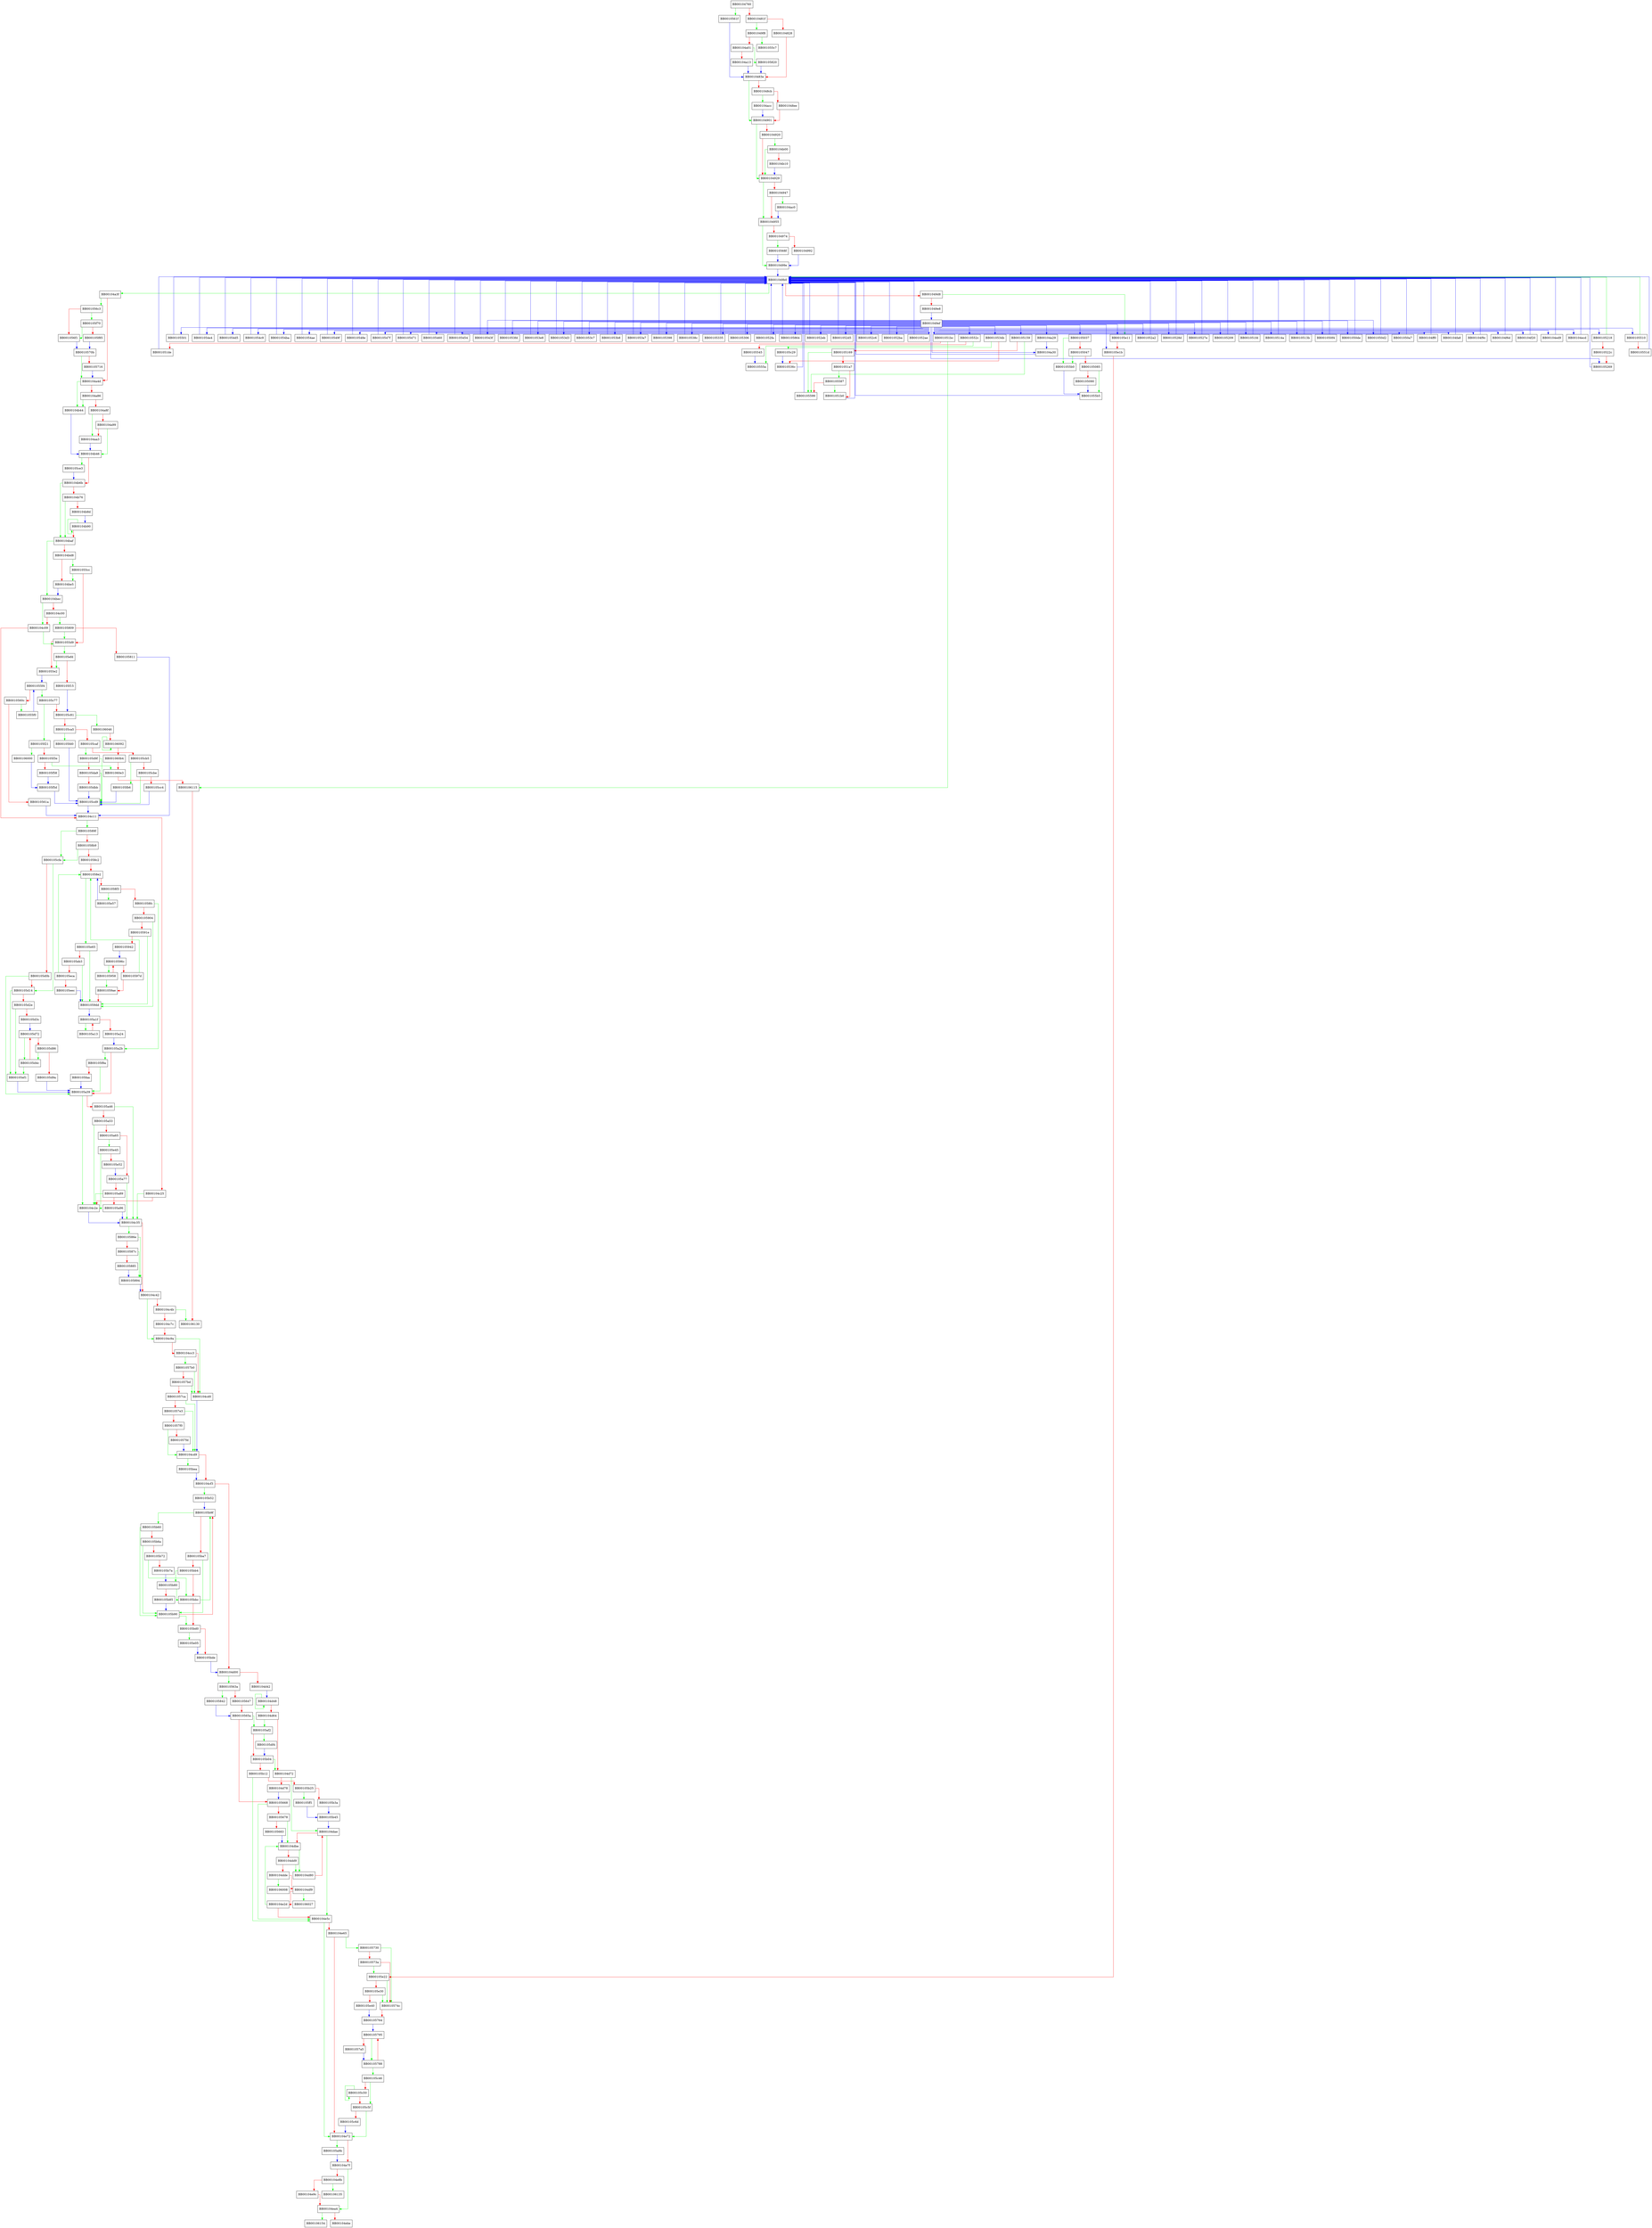 digraph FUN_00104760 {
  node [shape="box"];
  graph [splines=ortho];
  BB00104760 -> BB0010561f [color="green"];
  BB00104760 -> BB0010481f [color="red"];
  BB0010481f -> BB001049f8 [color="green"];
  BB0010481f -> BB00104828 [color="red"];
  BB00104828 -> BB0010483e [color="red"];
  BB0010483e -> BB00104901 [color="green"];
  BB0010483e -> BB001048cb [color="red"];
  BB001048cb -> BB00104acc [color="green"];
  BB001048cb -> BB001048ee [color="red"];
  BB001048ee -> BB00104901 [color="red"];
  BB00104901 -> BB00104929 [color="green"];
  BB00104901 -> BB00104920 [color="red"];
  BB00104920 -> BB00104b00 [color="green"];
  BB00104920 -> BB00104929 [color="red"];
  BB00104929 -> BB00104955 [color="green"];
  BB00104929 -> BB00104947 [color="red"];
  BB00104947 -> BB00104ac0 [color="green"];
  BB00104947 -> BB00104955 [color="red"];
  BB00104955 -> BB0010499e [color="green"];
  BB00104955 -> BB00104974 [color="red"];
  BB00104974 -> BB0010568f [color="green"];
  BB00104974 -> BB00104992 [color="red"];
  BB00104992 -> BB0010499e [color="blue"];
  BB0010499e -> BB001049b0 [color="blue"];
  BB001049b0 -> BB00104a3f [color="green"];
  BB001049b0 -> BB001049d8 [color="red"];
  BB001049d8 -> BB00105e11 [color="green"];
  BB001049d8 -> BB001049e8 [color="red"];
  BB001049e8 -> BB001049ef [color="blue"];
  BB001049ef -> BB0010552c [color="blue"];
  BB001049ef -> BB00105e1b [color="blue"];
  BB001049ef -> BB00105e11 [color="blue"];
  BB001049ef -> BB00105510 [color="blue"];
  BB001049ef -> BB00105501 [color="blue"];
  BB001049ef -> BB001054e4 [color="blue"];
  BB001049ef -> BB001054d5 [color="blue"];
  BB001049ef -> BB001054c9 [color="blue"];
  BB001049ef -> BB001054ba [color="blue"];
  BB001049ef -> BB001054ae [color="blue"];
  BB001049ef -> BB0010549f [color="blue"];
  BB001049ef -> BB0010548e [color="blue"];
  BB001049ef -> BB0010547f [color="blue"];
  BB001049ef -> BB00105471 [color="blue"];
  BB001049ef -> BB00105460 [color="blue"];
  BB001049ef -> BB00105454 [color="blue"];
  BB001049ef -> BB0010543f [color="blue"];
  BB001049ef -> BB001053fd [color="blue"];
  BB001049ef -> BB001053e8 [color="blue"];
  BB001049ef -> BB001053d3 [color="blue"];
  BB001049ef -> BB001053c7 [color="blue"];
  BB001049ef -> BB001053b8 [color="blue"];
  BB001049ef -> BB001053a7 [color="blue"];
  BB001049ef -> BB00105398 [color="blue"];
  BB001049ef -> BB0010538c [color="blue"];
  BB001049ef -> BB0010534b [color="blue"];
  BB001049ef -> BB00105335 [color="blue"];
  BB001049ef -> BB00105306 [color="blue"];
  BB001049ef -> BB001052fa [color="blue"];
  BB001049ef -> BB00105864 [color="blue"];
  BB001049ef -> BB00104a30 [color="blue"];
  BB001049ef -> BB001052eb [color="blue"];
  BB001049ef -> BB00104a29 [color="blue"];
  BB001049ef -> BB001052d5 [color="blue"];
  BB001049ef -> BB001052c6 [color="blue"];
  BB001049ef -> BB001052ba [color="blue"];
  BB001049ef -> BB001052ae [color="blue"];
  BB001049ef -> BB001052a2 [color="blue"];
  BB001049ef -> BB0010528d [color="blue"];
  BB001049ef -> BB0010527e [color="blue"];
  BB001049ef -> BB00105269 [color="blue"];
  BB001049ef -> BB00105218 [color="blue"];
  BB001049ef -> BB00105209 [color="blue"];
  BB001049ef -> BB001051fd [color="blue"];
  BB001049ef -> BB001051bc [color="blue"];
  BB001049ef -> BB00105159 [color="blue"];
  BB001049ef -> BB0010514a [color="blue"];
  BB001049ef -> BB0010513b [color="blue"];
  BB001049ef -> BB001050f4 [color="blue"];
  BB001049ef -> BB001050de [color="blue"];
  BB001049ef -> BB001050d2 [color="blue"];
  BB001049ef -> BB001050a7 [color="blue"];
  BB001049ef -> BB00105037 [color="blue"];
  BB001049ef -> BB00104ff0 [color="blue"];
  BB001049ef -> BB00104fa8 [color="blue"];
  BB001049ef -> BB00104f9c [color="blue"];
  BB001049ef -> BB00104f6d [color="blue"];
  BB001049ef -> BB00104f20 [color="blue"];
  BB001049ef -> BB00104ed9 [color="blue"];
  BB001049ef -> BB00104ecd [color="blue"];
  BB001049f8 -> BB001055c7 [color="green"];
  BB001049f8 -> BB00104a01 [color="red"];
  BB00104a01 -> BB00105820 [color="green"];
  BB00104a01 -> BB00104a13 [color="red"];
  BB00104a13 -> BB0010483e [color="blue"];
  BB00104a29 -> BB00104a30 [color="blue"];
  BB00104a30 -> BB001049b0 [color="blue"];
  BB00104a3f -> BB001056c3 [color="green"];
  BB00104a3f -> BB00104a4d [color="red"];
  BB00104a4d -> BB00104b44 [color="green"];
  BB00104a4d -> BB00104a86 [color="red"];
  BB00104a86 -> BB00104b44 [color="green"];
  BB00104a86 -> BB00104a8f [color="red"];
  BB00104a8f -> BB00104aa3 [color="green"];
  BB00104a8f -> BB00104a99 [color="red"];
  BB00104a99 -> BB00104b46 [color="green"];
  BB00104a99 -> BB00104aa3 [color="red"];
  BB00104aa3 -> BB00104b46 [color="blue"];
  BB00104ac0 -> BB00104955 [color="blue"];
  BB00104acc -> BB00104901 [color="blue"];
  BB00104b00 -> BB00104929 [color="green"];
  BB00104b00 -> BB00104b10 [color="red"];
  BB00104b10 -> BB00104929 [color="blue"];
  BB00104b44 -> BB00104b46 [color="blue"];
  BB00104b46 -> BB00105ce3 [color="green"];
  BB00104b46 -> BB00104b6b [color="red"];
  BB00104b6b -> BB00104baf [color="green"];
  BB00104b6b -> BB00104b76 [color="red"];
  BB00104b76 -> BB00104baf [color="green"];
  BB00104b76 -> BB00104b8d [color="red"];
  BB00104b8d -> BB00104b90 [color="blue"];
  BB00104b90 -> BB00104b90 [color="green"];
  BB00104b90 -> BB00104baf [color="red"];
  BB00104baf -> BB00104bec [color="green"];
  BB00104baf -> BB00104bd8 [color="red"];
  BB00104bd8 -> BB001055cc [color="green"];
  BB00104bd8 -> BB00104be5 [color="red"];
  BB00104be5 -> BB00104bec [color="blue"];
  BB00104bec -> BB00104c09 [color="green"];
  BB00104bec -> BB00104c00 [color="red"];
  BB00104c00 -> BB00105809 [color="green"];
  BB00104c00 -> BB00104c09 [color="red"];
  BB00104c09 -> BB001055d9 [color="green"];
  BB00104c09 -> BB00104c11 [color="red"];
  BB00104c11 -> BB0010589f [color="green"];
  BB00104c11 -> BB00104c25 [color="red"];
  BB00104c25 -> BB00104c35 [color="green"];
  BB00104c25 -> BB00104c2e [color="red"];
  BB00104c2e -> BB00104c35 [color="blue"];
  BB00104c35 -> BB0010586e [color="green"];
  BB00104c35 -> BB00104c42 [color="red"];
  BB00104c42 -> BB00104c9a [color="green"];
  BB00104c42 -> BB00104c4b [color="red"];
  BB00104c4b -> BB00106130 [color="green"];
  BB00104c4b -> BB00104c7c [color="red"];
  BB00104c7c -> BB00104c9a [color="red"];
  BB00104c9a -> BB00104cd0 [color="green"];
  BB00104c9a -> BB00104cc3 [color="red"];
  BB00104cc3 -> BB001057b0 [color="green"];
  BB00104cc3 -> BB00104cd0 [color="red"];
  BB00104cd0 -> BB00104cd9 [color="blue"];
  BB00104cd9 -> BB00105bea [color="green"];
  BB00104cd9 -> BB00104cf3 [color="red"];
  BB00104cf3 -> BB00105b52 [color="green"];
  BB00104cf3 -> BB00104d00 [color="red"];
  BB00104d00 -> BB0010563a [color="green"];
  BB00104d00 -> BB00104d42 [color="red"];
  BB00104d42 -> BB00104d48 [color="blue"];
  BB00104d48 -> BB00104d48 [color="green"];
  BB00104d48 -> BB00104d64 [color="red"];
  BB00104d64 -> BB00105af2 [color="green"];
  BB00104d64 -> BB00104d72 [color="red"];
  BB00104d72 -> BB00104dae [color="green"];
  BB00104d72 -> BB00104d78 [color="red"];
  BB00104d78 -> BB00105668 [color="blue"];
  BB00104d80 -> BB00104dae [color="red"];
  BB00104dae -> BB00104e5c [color="green"];
  BB00104dae -> BB00104dbe [color="red"];
  BB00104dbe -> BB00104d80 [color="green"];
  BB00104dbe -> BB00104dd9 [color="red"];
  BB00104dd9 -> BB00104d80 [color="green"];
  BB00104dd9 -> BB00104dde [color="red"];
  BB00104dde -> BB00106008 [color="green"];
  BB00104dde -> BB00104df9 [color="red"];
  BB00104df9 -> BB00106027 [color="green"];
  BB00104df9 -> BB00104e2d [color="red"];
  BB00104e2d -> BB00104dbe [color="green"];
  BB00104e2d -> BB00104e5c [color="red"];
  BB00104e5c -> BB00104e72 [color="green"];
  BB00104e5c -> BB00104e65 [color="red"];
  BB00104e65 -> BB00105730 [color="green"];
  BB00104e65 -> BB00104e72 [color="red"];
  BB00104e72 -> BB00105a9b [color="green"];
  BB00104e72 -> BB00104e7f [color="red"];
  BB00104e7f -> BB00104ea4 [color="green"];
  BB00104e7f -> BB00104e8b [color="red"];
  BB00104e8b -> BB00106135 [color="green"];
  BB00104e8b -> BB00104e9c [color="red"];
  BB00104e9c -> BB00104ea4 [color="red"];
  BB00104ea4 -> BB00106154 [color="green"];
  BB00104ea4 -> BB00104ebe [color="red"];
  BB00104ecd -> BB001049b0 [color="blue"];
  BB00104ed9 -> BB001049b0 [color="blue"];
  BB00104f20 -> BB001049b0 [color="blue"];
  BB00104f6d -> BB001049b0 [color="blue"];
  BB00104f9c -> BB001049b0 [color="blue"];
  BB00104fa8 -> BB001049b0 [color="blue"];
  BB00104ff0 -> BB001049b0 [color="blue"];
  BB00105037 -> BB001055b0 [color="green"];
  BB00105037 -> BB00105047 [color="red"];
  BB00105047 -> BB001055b0 [color="green"];
  BB00105047 -> BB00105085 [color="red"];
  BB00105085 -> BB001055b5 [color="green"];
  BB00105085 -> BB00105090 [color="red"];
  BB00105090 -> BB001055b5 [color="blue"];
  BB001050a7 -> BB001049b0 [color="blue"];
  BB001050d2 -> BB001049b0 [color="blue"];
  BB001050de -> BB001049b0 [color="blue"];
  BB001050f4 -> BB001049b0 [color="blue"];
  BB0010513b -> BB001049b0 [color="blue"];
  BB0010514a -> BB001049b0 [color="blue"];
  BB00105159 -> BB00105599 [color="green"];
  BB00105159 -> BB00105169 [color="red"];
  BB00105169 -> BB00105599 [color="green"];
  BB00105169 -> BB001051a7 [color="red"];
  BB001051a7 -> BB00105587 [color="green"];
  BB001051a7 -> BB001051b0 [color="red"];
  BB001051b0 -> BB001049b0 [color="blue"];
  BB001051bc -> BB00106115 [color="green"];
  BB001051bc -> BB001051de [color="red"];
  BB001051de -> BB001049b0 [color="blue"];
  BB001051fd -> BB001049b0 [color="blue"];
  BB00105209 -> BB001049b0 [color="blue"];
  BB00105218 -> BB001049b0 [color="green"];
  BB00105218 -> BB0010522c [color="red"];
  BB0010522c -> BB00105269 [color="red"];
  BB00105269 -> BB001049b0 [color="blue"];
  BB0010527e -> BB001049b0 [color="blue"];
  BB0010528d -> BB001049b0 [color="blue"];
  BB001052a2 -> BB001049b0 [color="blue"];
  BB001052ae -> BB001049b0 [color="blue"];
  BB001052ba -> BB001049b0 [color="blue"];
  BB001052c6 -> BB001049b0 [color="blue"];
  BB001052d5 -> BB001049b0 [color="blue"];
  BB001052eb -> BB001049b0 [color="blue"];
  BB001052fa -> BB001049b0 [color="blue"];
  BB00105306 -> BB001049b0 [color="blue"];
  BB00105335 -> BB001049b0 [color="blue"];
  BB0010534b -> BB00105c29 [color="green"];
  BB0010534b -> BB0010536c [color="red"];
  BB0010536c -> BB001049b0 [color="blue"];
  BB0010538c -> BB001049b0 [color="blue"];
  BB00105398 -> BB001049b0 [color="blue"];
  BB001053a7 -> BB001049b0 [color="blue"];
  BB001053b8 -> BB001049b0 [color="blue"];
  BB001053c7 -> BB001049b0 [color="blue"];
  BB001053d3 -> BB001049b0 [color="blue"];
  BB001053e8 -> BB001049b0 [color="blue"];
  BB001053fd -> BB001049b0 [color="blue"];
  BB0010543f -> BB001049b0 [color="blue"];
  BB00105454 -> BB001049b0 [color="blue"];
  BB00105460 -> BB001049b0 [color="blue"];
  BB00105471 -> BB001049b0 [color="blue"];
  BB0010547f -> BB001049b0 [color="blue"];
  BB0010548e -> BB001049b0 [color="blue"];
  BB0010549f -> BB001049b0 [color="blue"];
  BB001054ae -> BB001049b0 [color="blue"];
  BB001054ba -> BB001049b0 [color="blue"];
  BB001054c9 -> BB001049b0 [color="blue"];
  BB001054d5 -> BB001049b0 [color="blue"];
  BB001054e4 -> BB001049b0 [color="blue"];
  BB00105501 -> BB001049b0 [color="blue"];
  BB00105510 -> BB001049b0 [color="green"];
  BB00105510 -> BB0010551d [color="red"];
  BB0010551d -> BB001049b0 [color="blue"];
  BB0010552c -> BB0010555a [color="green"];
  BB0010552c -> BB00105545 [color="red"];
  BB00105545 -> BB0010555a [color="blue"];
  BB00105587 -> BB001051b0 [color="green"];
  BB00105587 -> BB00105599 [color="red"];
  BB00105599 -> BB001049b0 [color="blue"];
  BB001055b0 -> BB001055b5 [color="blue"];
  BB001055b5 -> BB001049b0 [color="blue"];
  BB001055cc -> BB00104be5 [color="green"];
  BB001055cc -> BB001055d9 [color="red"];
  BB001055d9 -> BB00105efd [color="green"];
  BB001055d9 -> BB001055e2 [color="red"];
  BB001055e2 -> BB001055f4 [color="blue"];
  BB001055f0 -> BB001055f4 [color="blue"];
  BB001055f4 -> BB00105c77 [color="green"];
  BB001055f4 -> BB0010560c [color="red"];
  BB0010560c -> BB001055f0 [color="green"];
  BB0010560c -> BB0010561a [color="red"];
  BB0010561a -> BB00104c11 [color="blue"];
  BB0010561f -> BB0010483e [color="blue"];
  BB0010563a -> BB00105842 [color="green"];
  BB0010563a -> BB00105647 [color="red"];
  BB00105647 -> BB0010565a [color="red"];
  BB0010565a -> BB00105af2 [color="green"];
  BB0010565a -> BB00105668 [color="red"];
  BB00105668 -> BB00104e5c [color="green"];
  BB00105668 -> BB00105678 [color="red"];
  BB00105678 -> BB00104dbe [color="green"];
  BB00105678 -> BB00105683 [color="red"];
  BB00105683 -> BB00104dbe [color="blue"];
  BB0010568f -> BB0010499e [color="blue"];
  BB001056c3 -> BB00105f70 [color="green"];
  BB001056c3 -> BB001056f1 [color="red"];
  BB001056f1 -> BB0010570b [color="blue"];
  BB0010570b -> BB00104a4d [color="green"];
  BB0010570b -> BB00105716 [color="red"];
  BB00105716 -> BB00104a4d [color="blue"];
  BB00105730 -> BB0010574c [color="green"];
  BB00105730 -> BB0010573a [color="red"];
  BB0010573a -> BB00105e22 [color="green"];
  BB0010573a -> BB0010574c [color="red"];
  BB0010574c -> BB00105764 [color="red"];
  BB00105764 -> BB00105795 [color="blue"];
  BB00105788 -> BB00105c46 [color="green"];
  BB00105788 -> BB00105795 [color="red"];
  BB00105795 -> BB00105788 [color="green"];
  BB00105795 -> BB001057a5 [color="red"];
  BB001057a5 -> BB00105788 [color="blue"];
  BB001057b0 -> BB00104cd0 [color="green"];
  BB001057b0 -> BB001057bd [color="red"];
  BB001057bd -> BB00104cd0 [color="green"];
  BB001057bd -> BB001057ca [color="red"];
  BB001057ca -> BB00104cd9 [color="green"];
  BB001057ca -> BB001057e3 [color="red"];
  BB001057e3 -> BB00104cd9 [color="green"];
  BB001057e3 -> BB001057f0 [color="red"];
  BB001057f0 -> BB00104cd9 [color="green"];
  BB001057f0 -> BB001057fd [color="red"];
  BB001057fd -> BB00104cd9 [color="blue"];
  BB00105809 -> BB001055d9 [color="green"];
  BB00105809 -> BB00105811 [color="red"];
  BB00105811 -> BB00104c11 [color="blue"];
  BB00105820 -> BB0010483e [color="blue"];
  BB00105842 -> BB0010565a [color="blue"];
  BB00105864 -> BB001049b0 [color="blue"];
  BB0010586e -> BB00105894 [color="green"];
  BB0010586e -> BB0010587c [color="red"];
  BB0010587c -> BB00105894 [color="green"];
  BB0010587c -> BB00105885 [color="red"];
  BB00105885 -> BB00105894 [color="blue"];
  BB00105894 -> BB00104c42 [color="blue"];
  BB0010589f -> BB00105cfa [color="green"];
  BB0010589f -> BB001058b9 [color="red"];
  BB001058b9 -> BB00105cfa [color="green"];
  BB001058b9 -> BB001058c2 [color="red"];
  BB001058c2 -> BB001058e2 [color="red"];
  BB001058e2 -> BB00105e65 [color="green"];
  BB001058e2 -> BB001058f3 [color="red"];
  BB001058f3 -> BB00105e57 [color="green"];
  BB001058f3 -> BB001058fc [color="red"];
  BB001058fc -> BB00105a2b [color="green"];
  BB001058fc -> BB00105904 [color="red"];
  BB00105904 -> BB001059dd [color="green"];
  BB00105904 -> BB0010591e [color="red"];
  BB0010591e -> BB001059dd [color="green"];
  BB0010591e -> BB00105942 [color="red"];
  BB00105942 -> BB0010596c [color="blue"];
  BB00105958 -> BB001059ae [color="green"];
  BB00105958 -> BB0010596c [color="red"];
  BB0010596c -> BB00105958 [color="green"];
  BB0010596c -> BB0010597d [color="red"];
  BB0010597d -> BB001058e2 [color="green"];
  BB0010597d -> BB001059ae [color="red"];
  BB001059ae -> BB001059dd [color="red"];
  BB001059dd -> BB00105a1f [color="blue"];
  BB00105a13 -> BB00105a1f [color="red"];
  BB00105a1f -> BB00105a13 [color="green"];
  BB00105a1f -> BB00105a24 [color="red"];
  BB00105a24 -> BB00105a2b [color="blue"];
  BB00105a2b -> BB00105f8a [color="green"];
  BB00105a2b -> BB00105a39 [color="red"];
  BB00105a39 -> BB00104c2e [color="green"];
  BB00105a39 -> BB00105a46 [color="red"];
  BB00105a46 -> BB00104c35 [color="green"];
  BB00105a46 -> BB00105a53 [color="red"];
  BB00105a53 -> BB00104c2e [color="green"];
  BB00105a53 -> BB00105a65 [color="red"];
  BB00105a65 -> BB00105e45 [color="green"];
  BB00105a65 -> BB00105a77 [color="red"];
  BB00105a77 -> BB00104c35 [color="green"];
  BB00105a77 -> BB00105a89 [color="red"];
  BB00105a89 -> BB00104c2e [color="green"];
  BB00105a89 -> BB00105a96 [color="red"];
  BB00105a96 -> BB00104c35 [color="blue"];
  BB00105a9b -> BB00104e7f [color="blue"];
  BB00105af2 -> BB00105df4 [color="green"];
  BB00105af2 -> BB00105b04 [color="red"];
  BB00105b04 -> BB00104d72 [color="green"];
  BB00105b04 -> BB00105b12 [color="red"];
  BB00105b12 -> BB00104e5c [color="green"];
  BB00105b12 -> BB00105b25 [color="red"];
  BB00105b25 -> BB00105ff1 [color="green"];
  BB00105b25 -> BB00105b3a [color="red"];
  BB00105b3a -> BB00105b45 [color="blue"];
  BB00105b45 -> BB00104dae [color="blue"];
  BB00105b52 -> BB00105b9f [color="blue"];
  BB00105b60 -> BB00105b90 [color="green"];
  BB00105b60 -> BB00105b6a [color="red"];
  BB00105b6a -> BB00105b90 [color="green"];
  BB00105b6a -> BB00105b72 [color="red"];
  BB00105b72 -> BB00105bbc [color="green"];
  BB00105b72 -> BB00105b7a [color="red"];
  BB00105b7a -> BB00105b80 [color="blue"];
  BB00105b80 -> BB00105bbc [color="green"];
  BB00105b80 -> BB00105b85 [color="red"];
  BB00105b85 -> BB00105b90 [color="blue"];
  BB00105b90 -> BB00105bd0 [color="green"];
  BB00105b90 -> BB00105b9f [color="red"];
  BB00105b9f -> BB00105b60 [color="green"];
  BB00105b9f -> BB00105ba7 [color="red"];
  BB00105ba7 -> BB00105b90 [color="green"];
  BB00105ba7 -> BB00105bb4 [color="red"];
  BB00105bb4 -> BB00105b80 [color="green"];
  BB00105bb4 -> BB00105bbc [color="red"];
  BB00105bbc -> BB00105b9f [color="green"];
  BB00105bbc -> BB00105bd0 [color="red"];
  BB00105bd0 -> BB00105e05 [color="green"];
  BB00105bd0 -> BB00105bde [color="red"];
  BB00105bde -> BB00104d00 [color="blue"];
  BB00105bea -> BB00104cf3 [color="blue"];
  BB00105c29 -> BB0010536c [color="blue"];
  BB00105c46 -> BB00105c5f [color="green"];
  BB00105c46 -> BB00105c50 [color="red"];
  BB00105c50 -> BB00105c50 [color="green"];
  BB00105c50 -> BB00105c5f [color="red"];
  BB00105c5f -> BB00104e72 [color="green"];
  BB00105c5f -> BB00105c6d [color="red"];
  BB00105c6d -> BB00104e72 [color="blue"];
  BB00105c77 -> BB00105f21 [color="green"];
  BB00105c77 -> BB00105c81 [color="red"];
  BB00105c81 -> BB00106046 [color="green"];
  BB00105c81 -> BB00105ca5 [color="red"];
  BB00105ca5 -> BB00105fd0 [color="green"];
  BB00105ca5 -> BB00105caf [color="red"];
  BB00105caf -> BB00105d9f [color="green"];
  BB00105caf -> BB00105cb5 [color="red"];
  BB00105cb5 -> BB00105fb6 [color="green"];
  BB00105cb5 -> BB00105cbe [color="red"];
  BB00105cbe -> BB00105cd9 [color="green"];
  BB00105cbe -> BB00105cc4 [color="red"];
  BB00105cc4 -> BB00105cd9 [color="blue"];
  BB00105cd9 -> BB00104c11 [color="blue"];
  BB00105ce3 -> BB00104b6b [color="blue"];
  BB00105cfa -> BB00105d14 [color="green"];
  BB00105cfa -> BB00105d0b [color="red"];
  BB00105d0b -> BB00105a39 [color="green"];
  BB00105d0b -> BB00105d14 [color="red"];
  BB00105d14 -> BB00105ef1 [color="green"];
  BB00105d14 -> BB00105d2e [color="red"];
  BB00105d2e -> BB00105ef1 [color="green"];
  BB00105d2e -> BB00105d3c [color="red"];
  BB00105d3c -> BB00105d72 [color="blue"];
  BB00105d4c -> BB00105ef1 [color="green"];
  BB00105d4c -> BB00105d72 [color="red"];
  BB00105d72 -> BB00105d4c [color="green"];
  BB00105d72 -> BB00105d86 [color="red"];
  BB00105d86 -> BB00105d4c [color="green"];
  BB00105d86 -> BB00105d9a [color="red"];
  BB00105d9a -> BB00105a39 [color="blue"];
  BB00105d9f -> BB00105cd9 [color="green"];
  BB00105d9f -> BB00105da9 [color="red"];
  BB00105da9 -> BB00105cd9 [color="green"];
  BB00105da9 -> BB00105dbb [color="red"];
  BB00105dbb -> BB00105cd9 [color="blue"];
  BB00105df4 -> BB00105b04 [color="blue"];
  BB00105e05 -> BB00105bde [color="blue"];
  BB00105e11 -> BB00105e1b [color="red"];
  BB00105e1b -> BB00105e22 [color="red"];
  BB00105e22 -> BB0010574c [color="green"];
  BB00105e22 -> BB00105e30 [color="red"];
  BB00105e30 -> BB0010574c [color="green"];
  BB00105e30 -> BB00105e40 [color="red"];
  BB00105e40 -> BB00105764 [color="blue"];
  BB00105e45 -> BB00104c2e [color="green"];
  BB00105e45 -> BB00105e52 [color="red"];
  BB00105e52 -> BB00105a77 [color="blue"];
  BB00105e57 -> BB001058e2 [color="blue"];
  BB00105e65 -> BB001059dd [color="green"];
  BB00105e65 -> BB00105eb3 [color="red"];
  BB00105eb3 -> BB001059dd [color="green"];
  BB00105eb3 -> BB00105eca [color="red"];
  BB00105eca -> BB001058e2 [color="green"];
  BB00105eca -> BB00105eec [color="red"];
  BB00105eec -> BB001059dd [color="blue"];
  BB00105ef1 -> BB00105a39 [color="blue"];
  BB00105efd -> BB001055e2 [color="green"];
  BB00105efd -> BB00105f15 [color="red"];
  BB00105f15 -> BB00105c81 [color="blue"];
  BB00105f21 -> BB00106000 [color="green"];
  BB00105f21 -> BB00105f3e [color="red"];
  BB00105f3e -> BB001060e3 [color="green"];
  BB00105f3e -> BB00105f58 [color="red"];
  BB00105f58 -> BB00105f5d [color="blue"];
  BB00105f5d -> BB00105cd9 [color="blue"];
  BB00105f70 -> BB001056f1 [color="green"];
  BB00105f70 -> BB00105f85 [color="red"];
  BB00105f85 -> BB0010570b [color="blue"];
  BB00105f8a -> BB00105a39 [color="green"];
  BB00105f8a -> BB00105faa [color="red"];
  BB00105faa -> BB00105a39 [color="blue"];
  BB00105fb6 -> BB00105cd9 [color="blue"];
  BB00105fd0 -> BB00105cd9 [color="blue"];
  BB00105ff1 -> BB00105b45 [color="blue"];
  BB00106000 -> BB00105f5d [color="blue"];
  BB00106046 -> BB00106092 [color="red"];
  BB00106092 -> BB00106092 [color="green"];
  BB00106092 -> BB001060b4 [color="red"];
  BB001060b4 -> BB001060e3 [color="red"];
  BB001060e3 -> BB00106115 [color="red"];
  BB00106115 -> BB00106130 [color="red"];
}